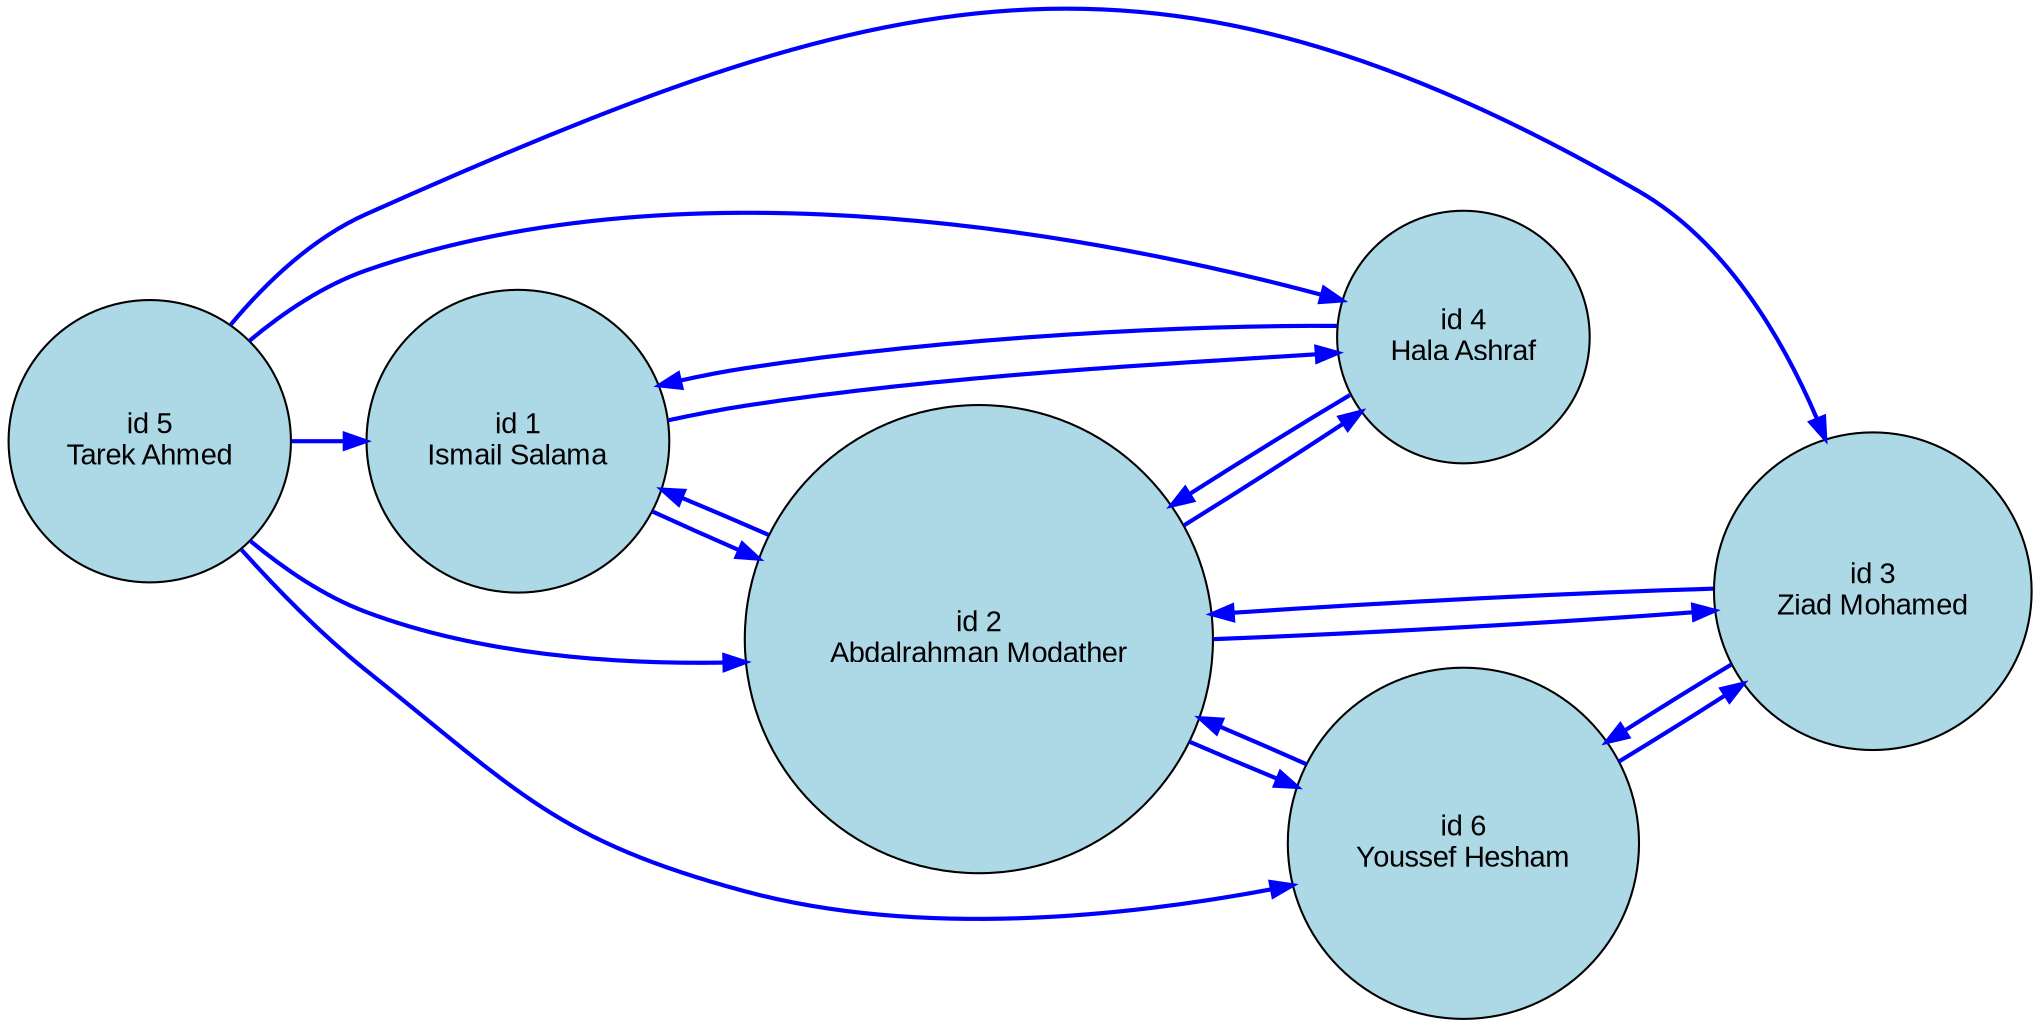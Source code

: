 digraph G {
  rankdir=LR;
  node [shape=circle, style=filled, fillcolor=lightblue, fontname=Arial, fontsize=14];
  1 [label="id 1\nIsmail Salama"]
  2 [label="id 2\nAbdalrahman Modather"]
  3 [label="id 3\nZiad Mohamed"]
  4 [label="id 4\nHala Ashraf"]
  5 [label="id 5\nTarek Ahmed"]
  6 [label="id 6\nYoussef Hesham"]
  1 -> 2 [ penwidth=2, color=blue]
  1 -> 4 [ penwidth=2, color=blue]
  
  2 -> {3,4,6,1} [ penwidth=2, color=blue]
  
  
  3 -> {2,6} [ penwidth=2, color=blue]

  4 -> {1,2} [ penwidth=2, color=blue]
  
  5 -> {1,2,3,4,6} [ penwidth=2, color=blue]
  6 -> {2,3} [ penwidth=2, color=blue]


}
